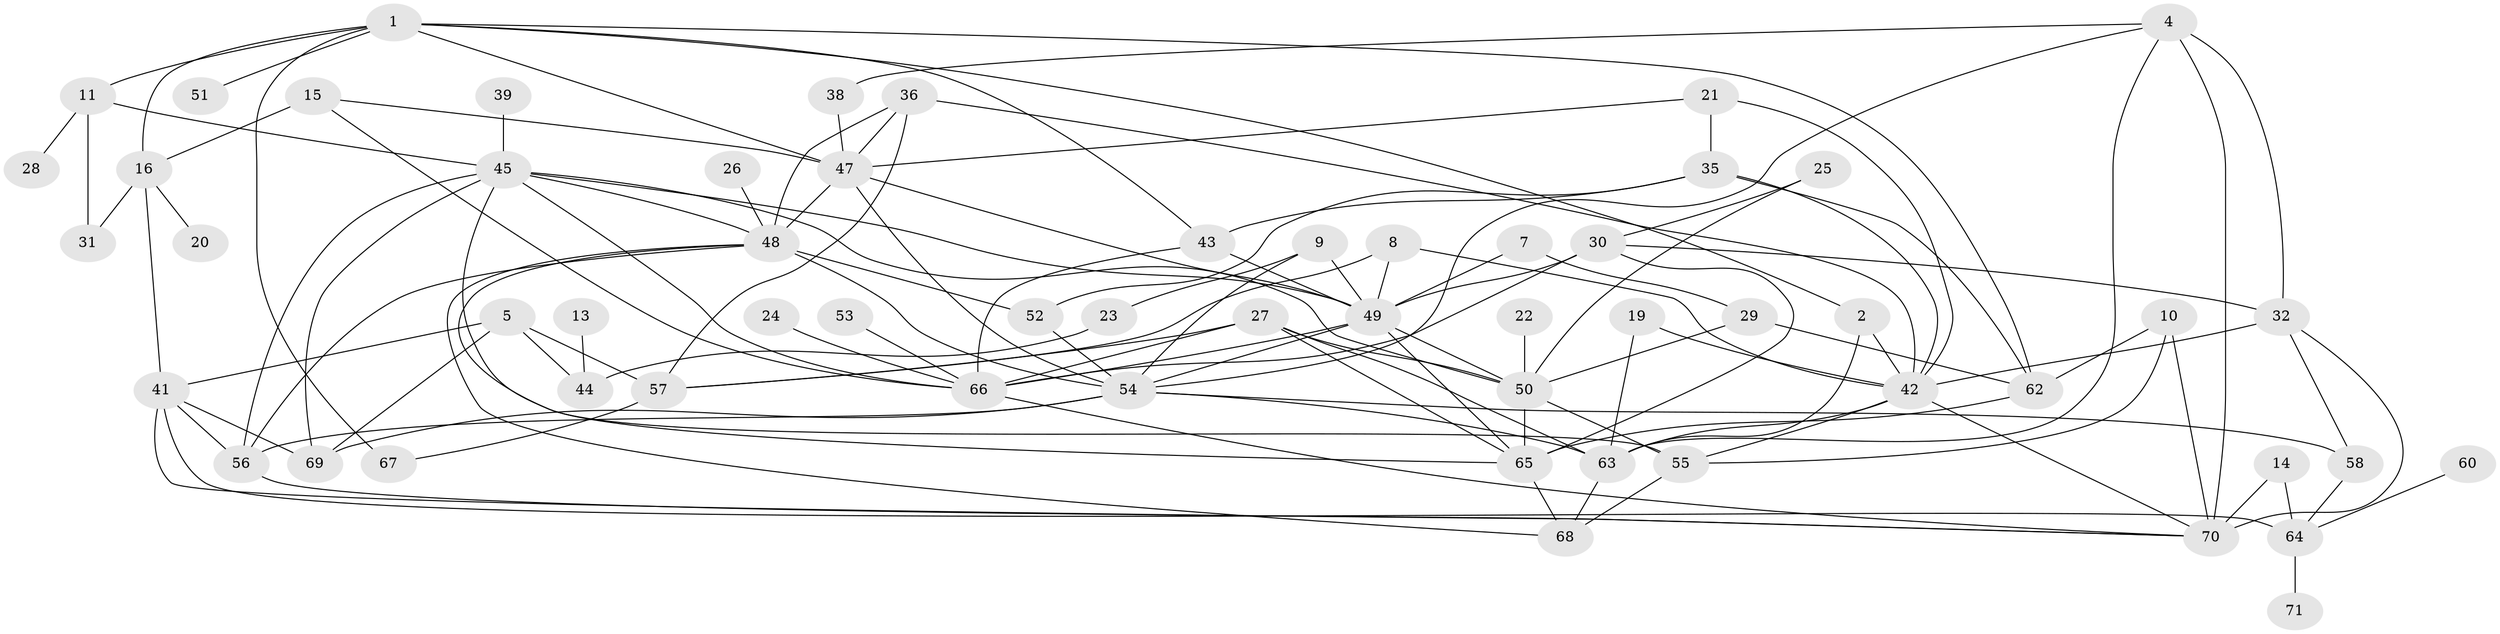 // original degree distribution, {2: 0.21830985915492956, 5: 0.08450704225352113, 3: 0.18309859154929578, 6: 0.06338028169014084, 1: 0.18309859154929578, 0: 0.07042253521126761, 4: 0.176056338028169, 7: 0.014084507042253521, 8: 0.007042253521126761}
// Generated by graph-tools (version 1.1) at 2025/49/03/09/25 03:49:12]
// undirected, 59 vertices, 123 edges
graph export_dot {
graph [start="1"]
  node [color=gray90,style=filled];
  1;
  2;
  4;
  5;
  7;
  8;
  9;
  10;
  11;
  13;
  14;
  15;
  16;
  19;
  20;
  21;
  22;
  23;
  24;
  25;
  26;
  27;
  28;
  29;
  30;
  31;
  32;
  35;
  36;
  38;
  39;
  41;
  42;
  43;
  44;
  45;
  47;
  48;
  49;
  50;
  51;
  52;
  53;
  54;
  55;
  56;
  57;
  58;
  60;
  62;
  63;
  64;
  65;
  66;
  67;
  68;
  69;
  70;
  71;
  1 -- 2 [weight=1.0];
  1 -- 11 [weight=1.0];
  1 -- 16 [weight=1.0];
  1 -- 43 [weight=1.0];
  1 -- 47 [weight=1.0];
  1 -- 51 [weight=1.0];
  1 -- 62 [weight=1.0];
  1 -- 67 [weight=1.0];
  2 -- 42 [weight=1.0];
  2 -- 63 [weight=1.0];
  4 -- 32 [weight=1.0];
  4 -- 38 [weight=1.0];
  4 -- 54 [weight=1.0];
  4 -- 63 [weight=1.0];
  4 -- 70 [weight=2.0];
  5 -- 41 [weight=1.0];
  5 -- 44 [weight=1.0];
  5 -- 57 [weight=1.0];
  5 -- 69 [weight=1.0];
  7 -- 29 [weight=1.0];
  7 -- 49 [weight=1.0];
  8 -- 42 [weight=1.0];
  8 -- 49 [weight=1.0];
  8 -- 57 [weight=1.0];
  9 -- 23 [weight=1.0];
  9 -- 49 [weight=1.0];
  9 -- 54 [weight=1.0];
  10 -- 55 [weight=1.0];
  10 -- 62 [weight=1.0];
  10 -- 70 [weight=1.0];
  11 -- 28 [weight=1.0];
  11 -- 31 [weight=1.0];
  11 -- 45 [weight=1.0];
  13 -- 44 [weight=1.0];
  14 -- 64 [weight=1.0];
  14 -- 70 [weight=2.0];
  15 -- 16 [weight=1.0];
  15 -- 47 [weight=1.0];
  15 -- 66 [weight=1.0];
  16 -- 20 [weight=1.0];
  16 -- 31 [weight=1.0];
  16 -- 41 [weight=1.0];
  19 -- 42 [weight=1.0];
  19 -- 63 [weight=1.0];
  21 -- 35 [weight=1.0];
  21 -- 42 [weight=1.0];
  21 -- 47 [weight=1.0];
  22 -- 50 [weight=1.0];
  23 -- 44 [weight=1.0];
  24 -- 66 [weight=1.0];
  25 -- 30 [weight=1.0];
  25 -- 50 [weight=1.0];
  26 -- 48 [weight=1.0];
  27 -- 50 [weight=1.0];
  27 -- 57 [weight=1.0];
  27 -- 63 [weight=1.0];
  27 -- 65 [weight=1.0];
  27 -- 66 [weight=1.0];
  29 -- 50 [weight=1.0];
  29 -- 62 [weight=1.0];
  30 -- 32 [weight=2.0];
  30 -- 49 [weight=1.0];
  30 -- 65 [weight=1.0];
  30 -- 66 [weight=1.0];
  32 -- 42 [weight=1.0];
  32 -- 58 [weight=1.0];
  32 -- 70 [weight=1.0];
  35 -- 42 [weight=1.0];
  35 -- 43 [weight=1.0];
  35 -- 52 [weight=1.0];
  35 -- 62 [weight=1.0];
  36 -- 42 [weight=1.0];
  36 -- 47 [weight=1.0];
  36 -- 48 [weight=1.0];
  36 -- 57 [weight=1.0];
  38 -- 47 [weight=1.0];
  39 -- 45 [weight=1.0];
  41 -- 56 [weight=1.0];
  41 -- 64 [weight=1.0];
  41 -- 69 [weight=1.0];
  41 -- 70 [weight=1.0];
  42 -- 55 [weight=1.0];
  42 -- 63 [weight=1.0];
  42 -- 70 [weight=1.0];
  43 -- 49 [weight=1.0];
  43 -- 66 [weight=1.0];
  45 -- 48 [weight=1.0];
  45 -- 49 [weight=1.0];
  45 -- 50 [weight=1.0];
  45 -- 55 [weight=1.0];
  45 -- 56 [weight=1.0];
  45 -- 66 [weight=1.0];
  45 -- 69 [weight=1.0];
  47 -- 48 [weight=1.0];
  47 -- 49 [weight=1.0];
  47 -- 54 [weight=1.0];
  48 -- 52 [weight=1.0];
  48 -- 54 [weight=1.0];
  48 -- 56 [weight=1.0];
  48 -- 65 [weight=1.0];
  48 -- 68 [weight=1.0];
  49 -- 50 [weight=1.0];
  49 -- 54 [weight=1.0];
  49 -- 65 [weight=1.0];
  49 -- 66 [weight=1.0];
  50 -- 55 [weight=1.0];
  50 -- 65 [weight=1.0];
  52 -- 54 [weight=1.0];
  53 -- 66 [weight=1.0];
  54 -- 56 [weight=1.0];
  54 -- 58 [weight=1.0];
  54 -- 63 [weight=1.0];
  54 -- 69 [weight=1.0];
  55 -- 68 [weight=1.0];
  56 -- 70 [weight=1.0];
  57 -- 67 [weight=1.0];
  58 -- 64 [weight=1.0];
  60 -- 64 [weight=1.0];
  62 -- 65 [weight=1.0];
  63 -- 68 [weight=1.0];
  64 -- 71 [weight=1.0];
  65 -- 68 [weight=1.0];
  66 -- 70 [weight=1.0];
}
